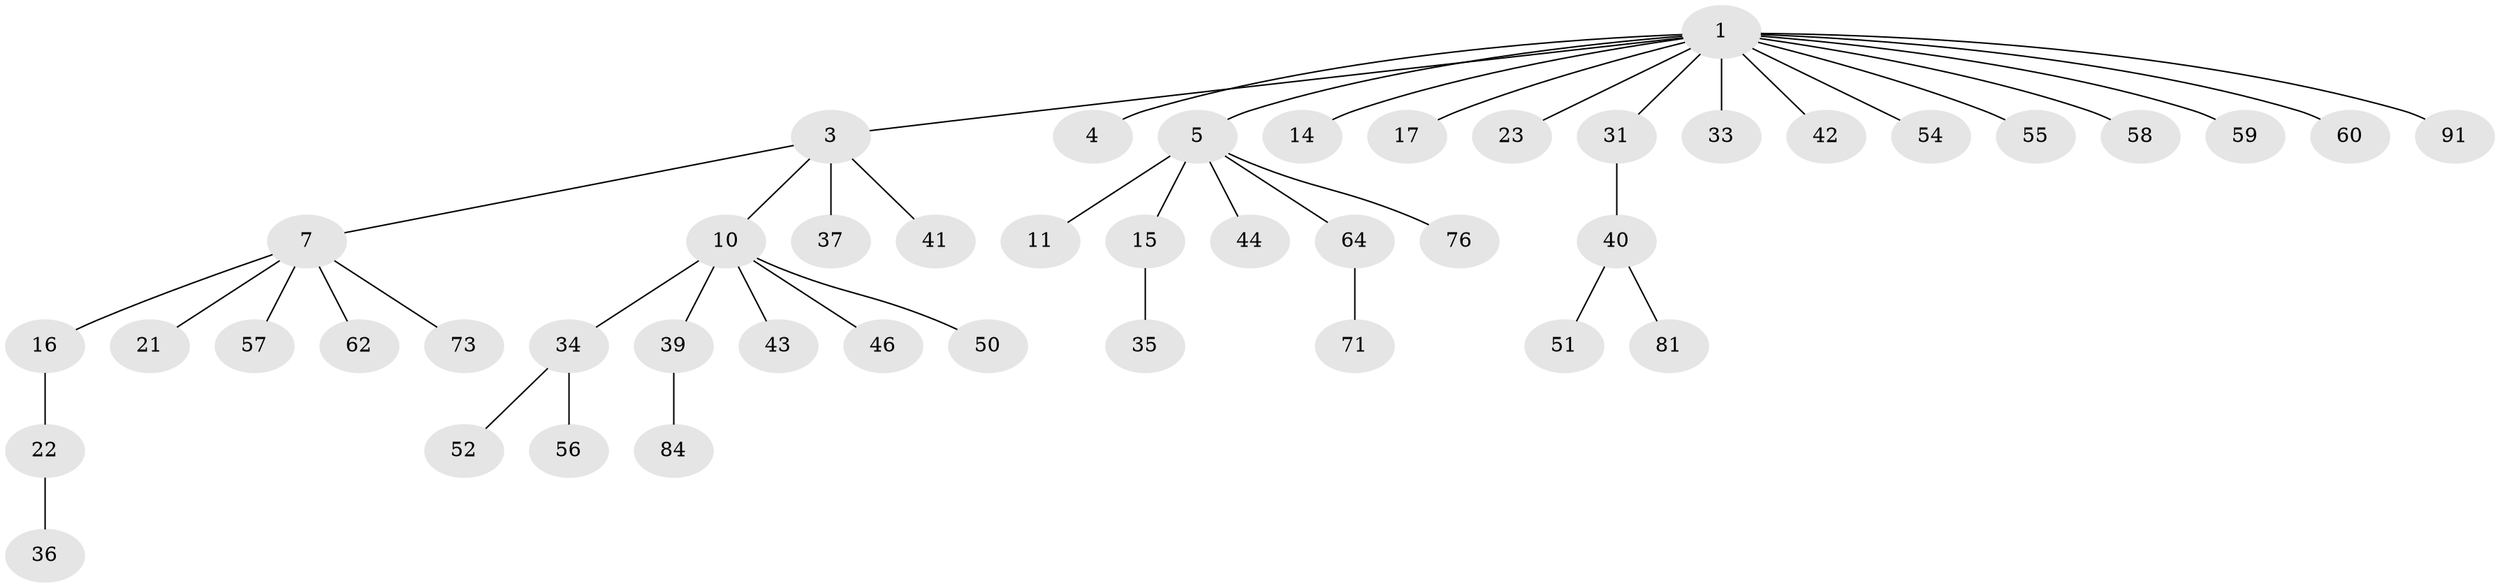 // original degree distribution, {8: 0.01098901098901099, 5: 0.054945054945054944, 1: 0.4945054945054945, 3: 0.13186813186813187, 4: 0.03296703296703297, 6: 0.01098901098901099, 2: 0.26373626373626374}
// Generated by graph-tools (version 1.1) at 2025/19/03/04/25 18:19:24]
// undirected, 45 vertices, 44 edges
graph export_dot {
graph [start="1"]
  node [color=gray90,style=filled];
  1 [super="+2+9"];
  3;
  4;
  5 [super="+6+29"];
  7 [super="+8+12"];
  10 [super="+19+13+78"];
  11 [super="+87"];
  14 [super="+49+65+38+20"];
  15 [super="+26"];
  16 [super="+30"];
  17 [super="+77"];
  21 [super="+47"];
  22 [super="+69"];
  23;
  31;
  33;
  34;
  35;
  36 [super="+66"];
  37 [super="+67"];
  39;
  40;
  41;
  42;
  43;
  44;
  46 [super="+83"];
  50 [super="+72"];
  51 [super="+53"];
  52;
  54;
  55;
  56;
  57;
  58;
  59;
  60;
  62;
  64 [super="+70"];
  71;
  73;
  76 [super="+90"];
  81;
  84;
  91;
  1 -- 3;
  1 -- 17;
  1 -- 23;
  1 -- 42;
  1 -- 58;
  1 -- 60;
  1 -- 33;
  1 -- 4;
  1 -- 5;
  1 -- 14;
  1 -- 54;
  1 -- 55;
  1 -- 91;
  1 -- 59;
  1 -- 31;
  3 -- 7;
  3 -- 10;
  3 -- 37;
  3 -- 41;
  5 -- 15;
  5 -- 44;
  5 -- 64;
  5 -- 11;
  5 -- 76;
  7 -- 16;
  7 -- 62;
  7 -- 57;
  7 -- 73;
  7 -- 21;
  10 -- 34;
  10 -- 43;
  10 -- 50;
  10 -- 46;
  10 -- 39;
  15 -- 35;
  16 -- 22;
  22 -- 36;
  31 -- 40;
  34 -- 52;
  34 -- 56;
  39 -- 84;
  40 -- 51;
  40 -- 81;
  64 -- 71;
}
